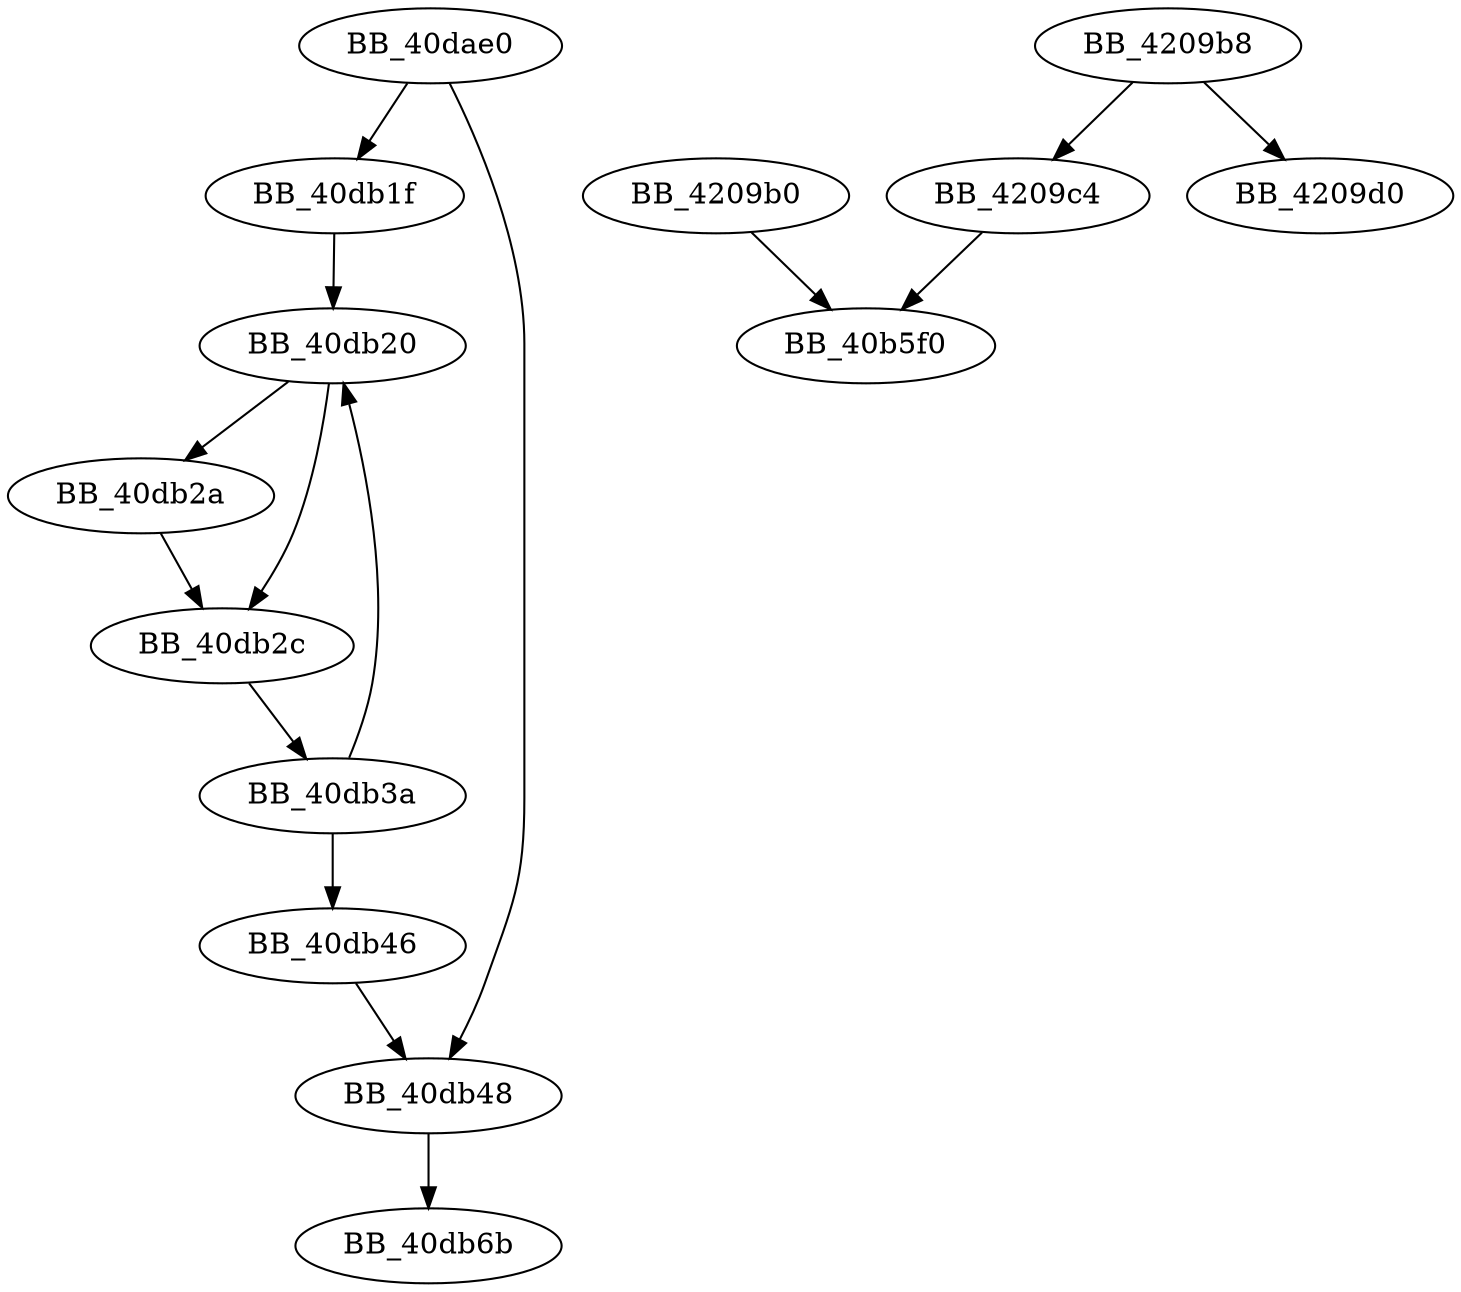 DiGraph sub_40DAE0{
BB_40dae0->BB_40db1f
BB_40dae0->BB_40db48
BB_40db1f->BB_40db20
BB_40db20->BB_40db2a
BB_40db20->BB_40db2c
BB_40db2a->BB_40db2c
BB_40db2c->BB_40db3a
BB_40db3a->BB_40db20
BB_40db3a->BB_40db46
BB_40db46->BB_40db48
BB_40db48->BB_40db6b
BB_4209b0->BB_40b5f0
BB_4209b8->BB_4209c4
BB_4209b8->BB_4209d0
BB_4209c4->BB_40b5f0
}
